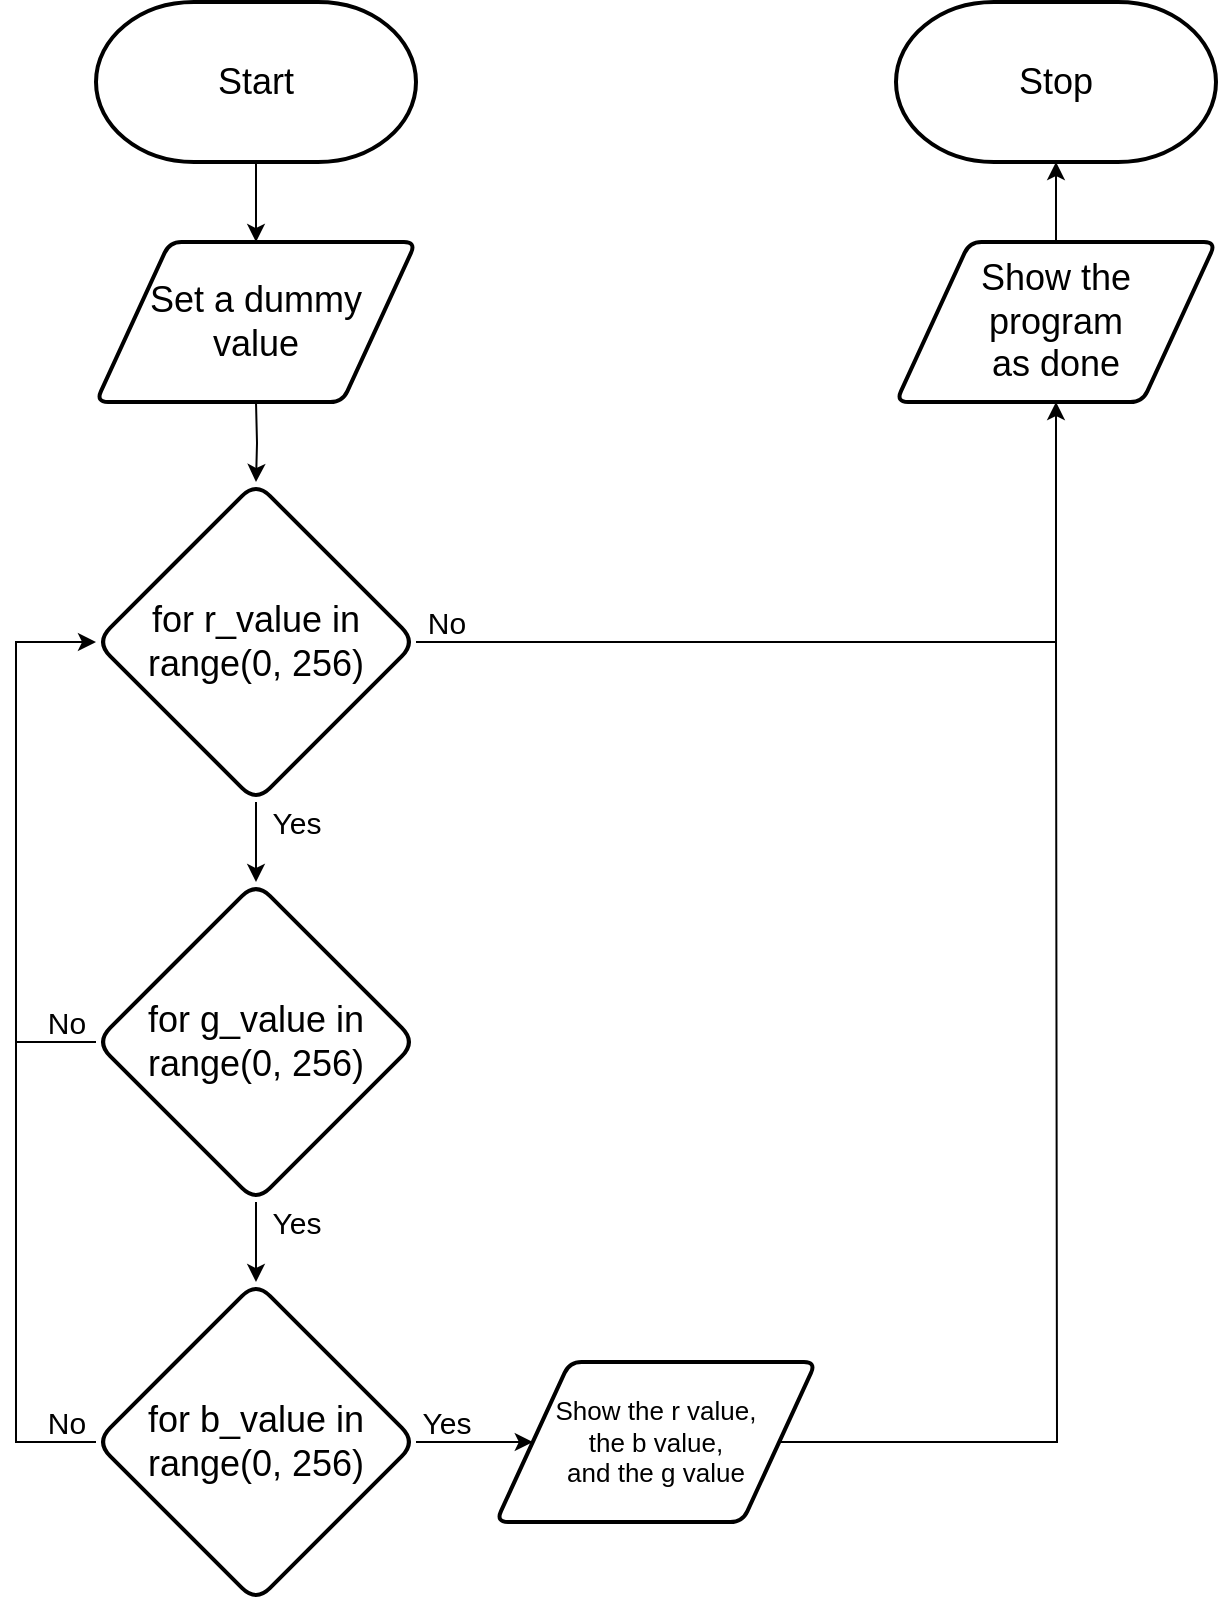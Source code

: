<mxfile>
    <diagram id="A_tYOe9iZ1WcpGx81PBD" name="Page-1">
        <mxGraphModel dx="1726" dy="1750" grid="1" gridSize="10" guides="1" tooltips="1" connect="1" arrows="1" fold="1" page="1" pageScale="1" pageWidth="827" pageHeight="1169" math="0" shadow="0">
            <root>
                <mxCell id="0"/>
                <mxCell id="1" parent="0"/>
                <mxCell id="24" value="&lt;font style=&quot;font-size: 18px&quot;&gt;Start&lt;/font&gt;" style="strokeWidth=2;html=1;shape=mxgraph.flowchart.terminator;whiteSpace=wrap;" parent="1" vertex="1">
                    <mxGeometry x="40" width="160" height="80" as="geometry"/>
                </mxCell>
                <mxCell id="25" value="&lt;font style=&quot;font-size: 18px&quot;&gt;Stop&lt;/font&gt;" style="strokeWidth=2;html=1;shape=mxgraph.flowchart.terminator;whiteSpace=wrap;" parent="1" vertex="1">
                    <mxGeometry x="440" width="160" height="80" as="geometry"/>
                </mxCell>
                <mxCell id="59" style="edgeStyle=none;html=1;entryX=0.5;entryY=1;entryDx=0;entryDy=0;entryPerimeter=0;fontFamily=Helvetica;fontSize=15;fontColor=default;" parent="1" source="47" target="25" edge="1">
                    <mxGeometry relative="1" as="geometry"/>
                </mxCell>
                <mxCell id="47" value="Show the &lt;br&gt;program &lt;br&gt;as done" style="shape=parallelogram;html=1;strokeWidth=2;perimeter=parallelogramPerimeter;whiteSpace=wrap;rounded=1;arcSize=12;size=0.23;fontSize=18;" parent="1" vertex="1">
                    <mxGeometry x="440" y="120" width="160" height="80" as="geometry"/>
                </mxCell>
                <mxCell id="90" style="edgeStyle=none;html=1;entryX=0.5;entryY=0;entryDx=0;entryDy=0;" parent="1" edge="1">
                    <mxGeometry relative="1" as="geometry">
                        <mxPoint x="120" y="80" as="sourcePoint"/>
                        <mxPoint x="120.0" y="120" as="targetPoint"/>
                    </mxGeometry>
                </mxCell>
                <mxCell id="121" style="edgeStyle=orthogonalEdgeStyle;rounded=0;html=1;entryX=0.5;entryY=0;entryDx=0;entryDy=0;fontSize=16;" parent="1" target="120" edge="1">
                    <mxGeometry relative="1" as="geometry">
                        <mxPoint x="120" y="200" as="sourcePoint"/>
                    </mxGeometry>
                </mxCell>
                <mxCell id="163" style="edgeStyle=none;html=1;entryX=0.5;entryY=0;entryDx=0;entryDy=0;fontSize=18;" parent="1" source="120" target="162" edge="1">
                    <mxGeometry relative="1" as="geometry"/>
                </mxCell>
                <mxCell id="120" value="&lt;font style=&quot;font-size: 18px;&quot;&gt;&lt;span style=&quot;font-size: 18px;&quot;&gt;for r_value in range(0, 256)&lt;/span&gt;&lt;br style=&quot;font-size: 18px;&quot;&gt;&lt;/font&gt;" style="rhombus;whiteSpace=wrap;html=1;rounded=1;fontFamily=Helvetica;fontSize=18;fontColor=default;strokeColor=default;strokeWidth=2;fillColor=default;" parent="1" vertex="1">
                    <mxGeometry x="40" y="240" width="160" height="160" as="geometry"/>
                </mxCell>
                <mxCell id="122" value="&lt;font style=&quot;font-size: 15px&quot;&gt;Yes&lt;/font&gt;" style="text;html=1;align=center;verticalAlign=middle;resizable=0;points=[];autosize=1;strokeColor=none;fillColor=none;fontSize=8;fontFamily=Helvetica;fontColor=default;" parent="1" vertex="1">
                    <mxGeometry x="120" y="400" width="40" height="20" as="geometry"/>
                </mxCell>
                <mxCell id="123" value="&lt;font style=&quot;font-size: 15px&quot;&gt;No&lt;br&gt;&lt;/font&gt;" style="text;html=1;align=center;verticalAlign=middle;resizable=0;points=[];autosize=1;strokeColor=none;fillColor=none;fontSize=8;fontFamily=Helvetica;fontColor=default;" parent="1" vertex="1">
                    <mxGeometry x="200" y="300" width="30" height="20" as="geometry"/>
                </mxCell>
                <mxCell id="128" style="edgeStyle=orthogonalEdgeStyle;rounded=0;html=1;entryX=0.5;entryY=1;entryDx=0;entryDy=0;fontSize=15;exitX=1;exitY=0.5;exitDx=0;exitDy=0;" parent="1" source="120" target="47" edge="1">
                    <mxGeometry relative="1" as="geometry">
                        <mxPoint x="381.6" y="320.0" as="sourcePoint"/>
                    </mxGeometry>
                </mxCell>
                <mxCell id="161" value="Set a dummy&lt;br&gt;value" style="shape=parallelogram;html=1;strokeWidth=2;perimeter=parallelogramPerimeter;whiteSpace=wrap;rounded=1;arcSize=12;size=0.23;fontSize=18;" parent="1" vertex="1">
                    <mxGeometry x="40" y="120" width="160" height="80" as="geometry"/>
                </mxCell>
                <mxCell id="165" style="edgeStyle=none;html=1;entryX=0.5;entryY=0;entryDx=0;entryDy=0;fontSize=18;" parent="1" source="162" edge="1">
                    <mxGeometry relative="1" as="geometry">
                        <mxPoint x="120" y="640" as="targetPoint"/>
                    </mxGeometry>
                </mxCell>
                <mxCell id="171" style="edgeStyle=orthogonalEdgeStyle;rounded=0;html=1;fontSize=13;endArrow=none;endFill=0;" parent="1" source="162" edge="1">
                    <mxGeometry relative="1" as="geometry">
                        <mxPoint y="520.0" as="targetPoint"/>
                    </mxGeometry>
                </mxCell>
                <mxCell id="162" value="&lt;font style=&quot;font-size: 18px&quot;&gt;&lt;span style=&quot;font-size: 18px&quot;&gt;for g_value in range(0, 256)&lt;/span&gt;&lt;br style=&quot;font-size: 18px&quot;&gt;&lt;/font&gt;" style="rhombus;whiteSpace=wrap;html=1;rounded=1;fontFamily=Helvetica;fontSize=18;fontColor=default;strokeColor=default;strokeWidth=2;fillColor=default;" parent="1" vertex="1">
                    <mxGeometry x="40" y="440" width="160" height="160" as="geometry"/>
                </mxCell>
                <mxCell id="167" style="edgeStyle=none;html=1;entryX=0;entryY=0.5;entryDx=0;entryDy=0;fontSize=18;" parent="1" target="166" edge="1">
                    <mxGeometry relative="1" as="geometry">
                        <mxPoint x="200" y="720" as="sourcePoint"/>
                    </mxGeometry>
                </mxCell>
                <mxCell id="170" style="edgeStyle=orthogonalEdgeStyle;html=1;entryX=0;entryY=0.5;entryDx=0;entryDy=0;fontSize=13;rounded=0;" parent="1" target="120" edge="1">
                    <mxGeometry relative="1" as="geometry">
                        <mxPoint x="40" y="720" as="sourcePoint"/>
                        <Array as="points">
                            <mxPoint y="720"/>
                            <mxPoint y="320"/>
                        </Array>
                    </mxGeometry>
                </mxCell>
                <mxCell id="164" value="&lt;font style=&quot;font-size: 18px&quot;&gt;&lt;span style=&quot;font-size: 18px&quot;&gt;for b_value in range(0, 256)&lt;/span&gt;&lt;br style=&quot;font-size: 18px&quot;&gt;&lt;/font&gt;" style="rhombus;whiteSpace=wrap;html=1;rounded=1;fontFamily=Helvetica;fontSize=18;fontColor=default;strokeColor=default;strokeWidth=2;fillColor=default;" parent="1" vertex="1">
                    <mxGeometry x="40" y="640" width="160" height="160" as="geometry"/>
                </mxCell>
                <mxCell id="174" style="edgeStyle=orthogonalEdgeStyle;rounded=0;html=1;fontSize=13;endArrow=none;endFill=0;" parent="1" source="166" edge="1">
                    <mxGeometry relative="1" as="geometry">
                        <mxPoint x="520" y="320" as="targetPoint"/>
                    </mxGeometry>
                </mxCell>
                <mxCell id="166" value="Show the r value,&lt;br style=&quot;font-size: 13px;&quot;&gt;the b value,&lt;br style=&quot;font-size: 13px;&quot;&gt;and the g value" style="shape=parallelogram;html=1;strokeWidth=2;perimeter=parallelogramPerimeter;whiteSpace=wrap;rounded=1;arcSize=12;size=0.23;fontSize=13;" parent="1" vertex="1">
                    <mxGeometry x="240" y="680" width="160" height="80" as="geometry"/>
                </mxCell>
                <mxCell id="168" value="&lt;font style=&quot;font-size: 15px&quot;&gt;Yes&lt;/font&gt;" style="text;html=1;align=center;verticalAlign=middle;resizable=0;points=[];autosize=1;strokeColor=none;fillColor=none;fontSize=8;fontFamily=Helvetica;fontColor=default;" parent="1" vertex="1">
                    <mxGeometry x="120" y="600" width="40" height="20" as="geometry"/>
                </mxCell>
                <mxCell id="169" value="&lt;font style=&quot;font-size: 15px&quot;&gt;Yes&lt;/font&gt;" style="text;html=1;align=center;verticalAlign=middle;resizable=0;points=[];autosize=1;strokeColor=none;fillColor=none;fontSize=8;fontFamily=Helvetica;fontColor=default;" parent="1" vertex="1">
                    <mxGeometry x="195" y="700" width="40" height="20" as="geometry"/>
                </mxCell>
                <mxCell id="172" value="&lt;font style=&quot;font-size: 15px&quot;&gt;No&lt;br&gt;&lt;/font&gt;" style="text;html=1;align=center;verticalAlign=middle;resizable=0;points=[];autosize=1;strokeColor=none;fillColor=none;fontSize=8;fontFamily=Helvetica;fontColor=default;" parent="1" vertex="1">
                    <mxGeometry x="10" y="500" width="30" height="20" as="geometry"/>
                </mxCell>
                <mxCell id="173" value="&lt;font style=&quot;font-size: 15px&quot;&gt;No&lt;br&gt;&lt;/font&gt;" style="text;html=1;align=center;verticalAlign=middle;resizable=0;points=[];autosize=1;strokeColor=none;fillColor=none;fontSize=8;fontFamily=Helvetica;fontColor=default;" parent="1" vertex="1">
                    <mxGeometry x="10" y="700" width="30" height="20" as="geometry"/>
                </mxCell>
            </root>
        </mxGraphModel>
    </diagram>
</mxfile>